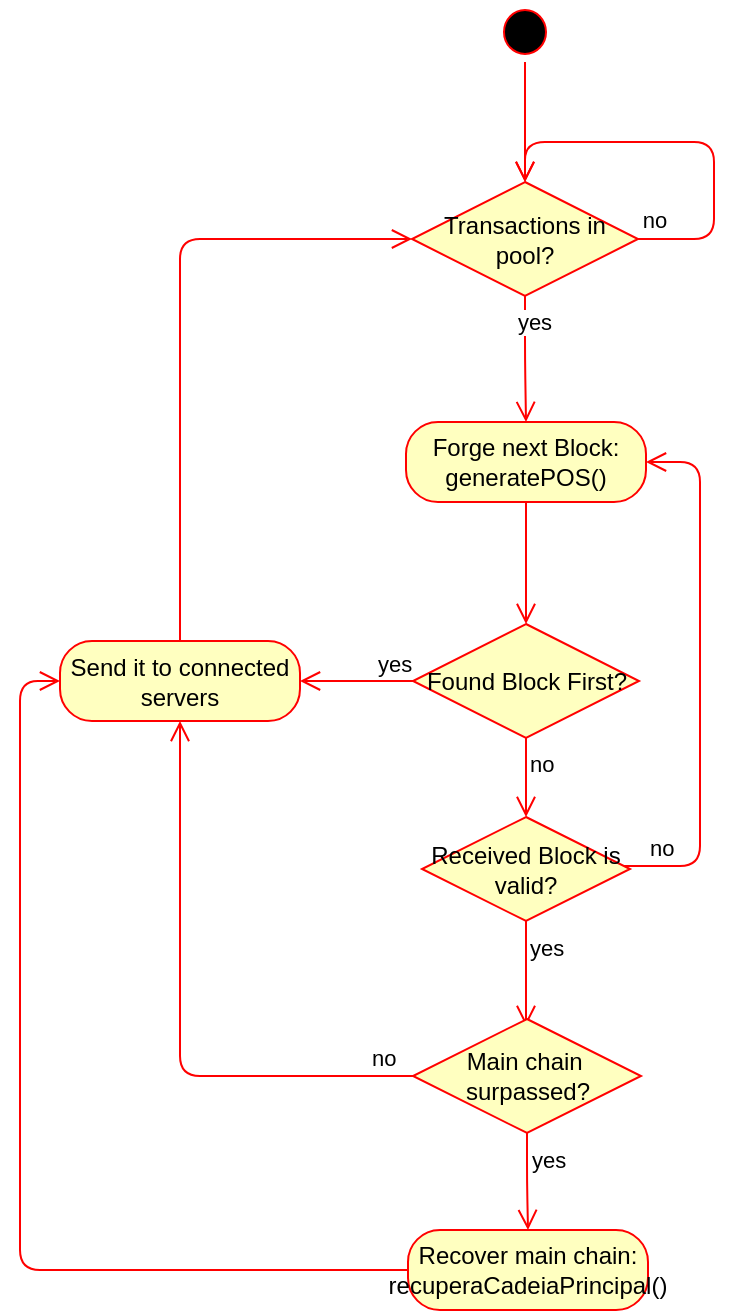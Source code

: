 <mxfile type="google" version="12.3.3" pages="1"><diagram id="9b1218a7-9c3d-ceb5-1182-ae68b3bcf8db" name="Page-1"><mxGraphModel grid="1" shadow="0" math="0" pageHeight="1169" pageWidth="827" pageScale="1" page="1" fold="1" arrows="1" connect="1" tooltips="1" guides="1" gridSize="10" dy="557" dx="1012"><root><mxCell id="0" /><mxCell id="1" parent="0" /><mxCell id="08Wygl_c6HQkHt6b8T6t-1" value="" parent="1" vertex="1" style="ellipse;html=1;shape=startState;fillColor=#000000;strokeColor=#ff0000;"><mxGeometry as="geometry" height="30" width="29" x="451" /></mxCell><mxCell id="08Wygl_c6HQkHt6b8T6t-2" value="" parent="1" style="edgeStyle=orthogonalEdgeStyle;html=1;verticalAlign=bottom;endArrow=open;endSize=8;strokeColor=#ff0000;entryX=0.5;entryY=0;entryDx=0;entryDy=0;" source="08Wygl_c6HQkHt6b8T6t-1" edge="1" target="5ZueJIb587IEG_m1B9fn-18"><mxGeometry as="geometry" relative="1"><mxPoint as="targetPoint" y="90" x="466" /></mxGeometry></mxCell><mxCell id="08Wygl_c6HQkHt6b8T6t-31" value="Forge next Block:&lt;br&gt;generatePOS()&lt;br&gt;" parent="1" vertex="1" style="rounded=1;whiteSpace=wrap;html=1;arcSize=40;fontColor=#000000;fillColor=#ffffc0;strokeColor=#ff0000;"><mxGeometry as="geometry" height="40" width="120" y="210" x="406" /></mxCell><mxCell id="08Wygl_c6HQkHt6b8T6t-32" value="" parent="1" style="edgeStyle=orthogonalEdgeStyle;html=1;verticalAlign=bottom;endArrow=open;endSize=8;strokeColor=#ff0000;entryX=0.5;entryY=0;entryDx=0;entryDy=0;" source="08Wygl_c6HQkHt6b8T6t-31" edge="1" target="08Wygl_c6HQkHt6b8T6t-40"><mxGeometry as="geometry" relative="1"><mxPoint as="targetPoint" y="310" x="466" /></mxGeometry></mxCell><mxCell id="08Wygl_c6HQkHt6b8T6t-38" value="Send it to connected servers" parent="1" vertex="1" style="rounded=1;whiteSpace=wrap;html=1;arcSize=40;fontColor=#000000;fillColor=#ffffc0;strokeColor=#ff0000;"><mxGeometry as="geometry" height="40" width="120" y="319.5" x="233" /></mxCell><mxCell id="08Wygl_c6HQkHt6b8T6t-39" value="" parent="1" style="edgeStyle=orthogonalEdgeStyle;html=1;verticalAlign=bottom;endArrow=open;endSize=8;strokeColor=#ff0000;entryX=0;entryY=0.5;entryDx=0;entryDy=0;exitX=0.5;exitY=0;exitDx=0;exitDy=0;" source="08Wygl_c6HQkHt6b8T6t-38" edge="1" target="5ZueJIb587IEG_m1B9fn-18"><mxGeometry as="geometry" relative="1"><mxPoint as="targetPoint" y="411" x="466" /><mxPoint as="sourcePoint" y="311" x="293" /><Array as="points"><mxPoint y="119" x="293" /></Array></mxGeometry></mxCell><mxCell id="08Wygl_c6HQkHt6b8T6t-40" value="Found Block First?" parent="1" vertex="1" style="rhombus;whiteSpace=wrap;html=1;fillColor=#ffffc0;strokeColor=#ff0000;"><mxGeometry as="geometry" height="57" width="113" y="311" x="409.5" /></mxCell><mxCell id="08Wygl_c6HQkHt6b8T6t-41" value="yes&lt;br&gt;" parent="1" style="edgeStyle=orthogonalEdgeStyle;html=1;align=left;verticalAlign=bottom;endArrow=open;endSize=8;strokeColor=#ff0000;entryX=1;entryY=0.5;entryDx=0;entryDy=0;" source="08Wygl_c6HQkHt6b8T6t-40" edge="1" target="08Wygl_c6HQkHt6b8T6t-38"><mxGeometry as="geometry" x="-0.314" relative="1"><mxPoint as="targetPoint" y="331" x="353" /><mxPoint as="offset" /></mxGeometry></mxCell><mxCell id="08Wygl_c6HQkHt6b8T6t-42" value="no" parent="1" style="edgeStyle=orthogonalEdgeStyle;html=1;align=left;verticalAlign=top;endArrow=open;endSize=8;strokeColor=#ff0000;entryX=0.5;entryY=0;entryDx=0;entryDy=0;" source="08Wygl_c6HQkHt6b8T6t-40" edge="1" target="08Wygl_c6HQkHt6b8T6t-48"><mxGeometry as="geometry" x="-1" relative="1"><mxPoint as="targetPoint" y="411" x="467" /></mxGeometry></mxCell><mxCell id="08Wygl_c6HQkHt6b8T6t-48" value="Received Block is valid?&lt;br&gt;" parent="1" vertex="1" style="rhombus;whiteSpace=wrap;html=1;fillColor=#ffffc0;strokeColor=#ff0000;"><mxGeometry as="geometry" height="52" width="104" y="407.5" x="414" /></mxCell><mxCell id="08Wygl_c6HQkHt6b8T6t-49" value="no" parent="1" style="edgeStyle=orthogonalEdgeStyle;html=1;align=left;verticalAlign=bottom;endArrow=open;endSize=8;strokeColor=#ff0000;entryX=1;entryY=0.5;entryDx=0;entryDy=0;" source="08Wygl_c6HQkHt6b8T6t-48" edge="1" target="08Wygl_c6HQkHt6b8T6t-31"><mxGeometry as="geometry" x="-0.918" relative="1"><mxPoint as="targetPoint" y="432" x="607" /><Array as="points"><mxPoint y="432" x="553" /><mxPoint y="230" x="553" /></Array><mxPoint as="offset" /></mxGeometry></mxCell><mxCell id="08Wygl_c6HQkHt6b8T6t-50" value="yes" parent="1" style="edgeStyle=orthogonalEdgeStyle;html=1;align=left;verticalAlign=top;endArrow=open;endSize=8;strokeColor=#ff0000;" source="08Wygl_c6HQkHt6b8T6t-48" edge="1"><mxGeometry as="geometry" x="-1" relative="1"><mxPoint as="targetPoint" y="512" x="466" /></mxGeometry></mxCell><mxCell id="08Wygl_c6HQkHt6b8T6t-51" value="Main chain&amp;nbsp; surpassed?" parent="1" vertex="1" style="rhombus;whiteSpace=wrap;html=1;fillColor=#ffffc0;strokeColor=#ff0000;"><mxGeometry as="geometry" height="57" width="114" y="508.5" x="409.5" /></mxCell><mxCell id="08Wygl_c6HQkHt6b8T6t-52" value="no" parent="1" style="edgeStyle=orthogonalEdgeStyle;html=1;align=left;verticalAlign=bottom;endArrow=open;endSize=8;strokeColor=#ff0000;exitX=0;exitY=0.5;exitDx=0;exitDy=0;entryX=0.5;entryY=1;entryDx=0;entryDy=0;" source="08Wygl_c6HQkHt6b8T6t-51" edge="1" target="08Wygl_c6HQkHt6b8T6t-38"><mxGeometry as="geometry" x="-0.848" relative="1"><mxPoint as="targetPoint" y="368" x="273" /><mxPoint as="sourcePoint" y="542.5" x="403" /><Array as="points"><mxPoint y="537.5" x="293" /></Array><mxPoint as="offset" /></mxGeometry></mxCell><mxCell id="08Wygl_c6HQkHt6b8T6t-53" value="yes" parent="1" style="edgeStyle=orthogonalEdgeStyle;html=1;align=left;verticalAlign=top;endArrow=open;endSize=8;strokeColor=#ff0000;" source="08Wygl_c6HQkHt6b8T6t-51" edge="1" target="08Wygl_c6HQkHt6b8T6t-54"><mxGeometry as="geometry" x="-1" relative="1"><mxPoint as="targetPoint" y="613" x="466" /></mxGeometry></mxCell><mxCell id="08Wygl_c6HQkHt6b8T6t-54" value="Recover main chain:&lt;br&gt;recuperaCadeiaPrincipal()&lt;br&gt;" parent="1" vertex="1" style="rounded=1;whiteSpace=wrap;html=1;arcSize=40;fontColor=#000000;fillColor=#ffffc0;strokeColor=#ff0000;"><mxGeometry as="geometry" height="40" width="120" y="614" x="407" /></mxCell><mxCell id="08Wygl_c6HQkHt6b8T6t-55" value="" parent="1" style="edgeStyle=orthogonalEdgeStyle;html=1;verticalAlign=bottom;endArrow=open;endSize=8;strokeColor=#ff0000;entryX=0;entryY=0.5;entryDx=0;entryDy=0;" source="08Wygl_c6HQkHt6b8T6t-54" edge="1" target="08Wygl_c6HQkHt6b8T6t-38"><mxGeometry as="geometry" relative="1"><mxPoint as="targetPoint" y="351" x="263" /><Array as="points"><mxPoint y="634.5" x="213" /><mxPoint y="339.5" x="213" /></Array></mxGeometry></mxCell><mxCell id="5ZueJIb587IEG_m1B9fn-19" value="yes" parent="1" style="edgeStyle=orthogonalEdgeStyle;rounded=1;orthogonalLoop=1;jettySize=auto;html=1;endArrow=open;endFill=0;endSize=8;strokeColor=#FF0000;" source="5ZueJIb587IEG_m1B9fn-18" edge="1" target="08Wygl_c6HQkHt6b8T6t-31"><mxGeometry as="geometry" y="19" x="0.02" relative="1"><mxPoint as="offset" y="-19" x="-15" /></mxGeometry></mxCell><mxCell id="5ZueJIb587IEG_m1B9fn-18" value="Transactions in pool?" parent="1" vertex="1" style="rhombus;whiteSpace=wrap;html=1;fillColor=#ffffc0;strokeColor=#ff0000;"><mxGeometry as="geometry" height="57" width="113" y="90" x="409" /></mxCell><mxCell id="5ZueJIb587IEG_m1B9fn-20" value="no" parent="1" style="edgeStyle=orthogonalEdgeStyle;rounded=1;orthogonalLoop=1;jettySize=auto;html=1;endArrow=open;endFill=0;endSize=8;strokeColor=#FF0000;entryX=0.5;entryY=0;entryDx=0;entryDy=0;" source="5ZueJIb587IEG_m1B9fn-18" edge="1" target="5ZueJIb587IEG_m1B9fn-18"><mxGeometry as="geometry" y="30" x="-0.525" relative="1"><Array as="points"><mxPoint y="119" x="560" /><mxPoint y="70" x="560" /><mxPoint y="70" x="466" /></Array><mxPoint as="offset" /></mxGeometry></mxCell></root></mxGraphModel></diagram></mxfile>